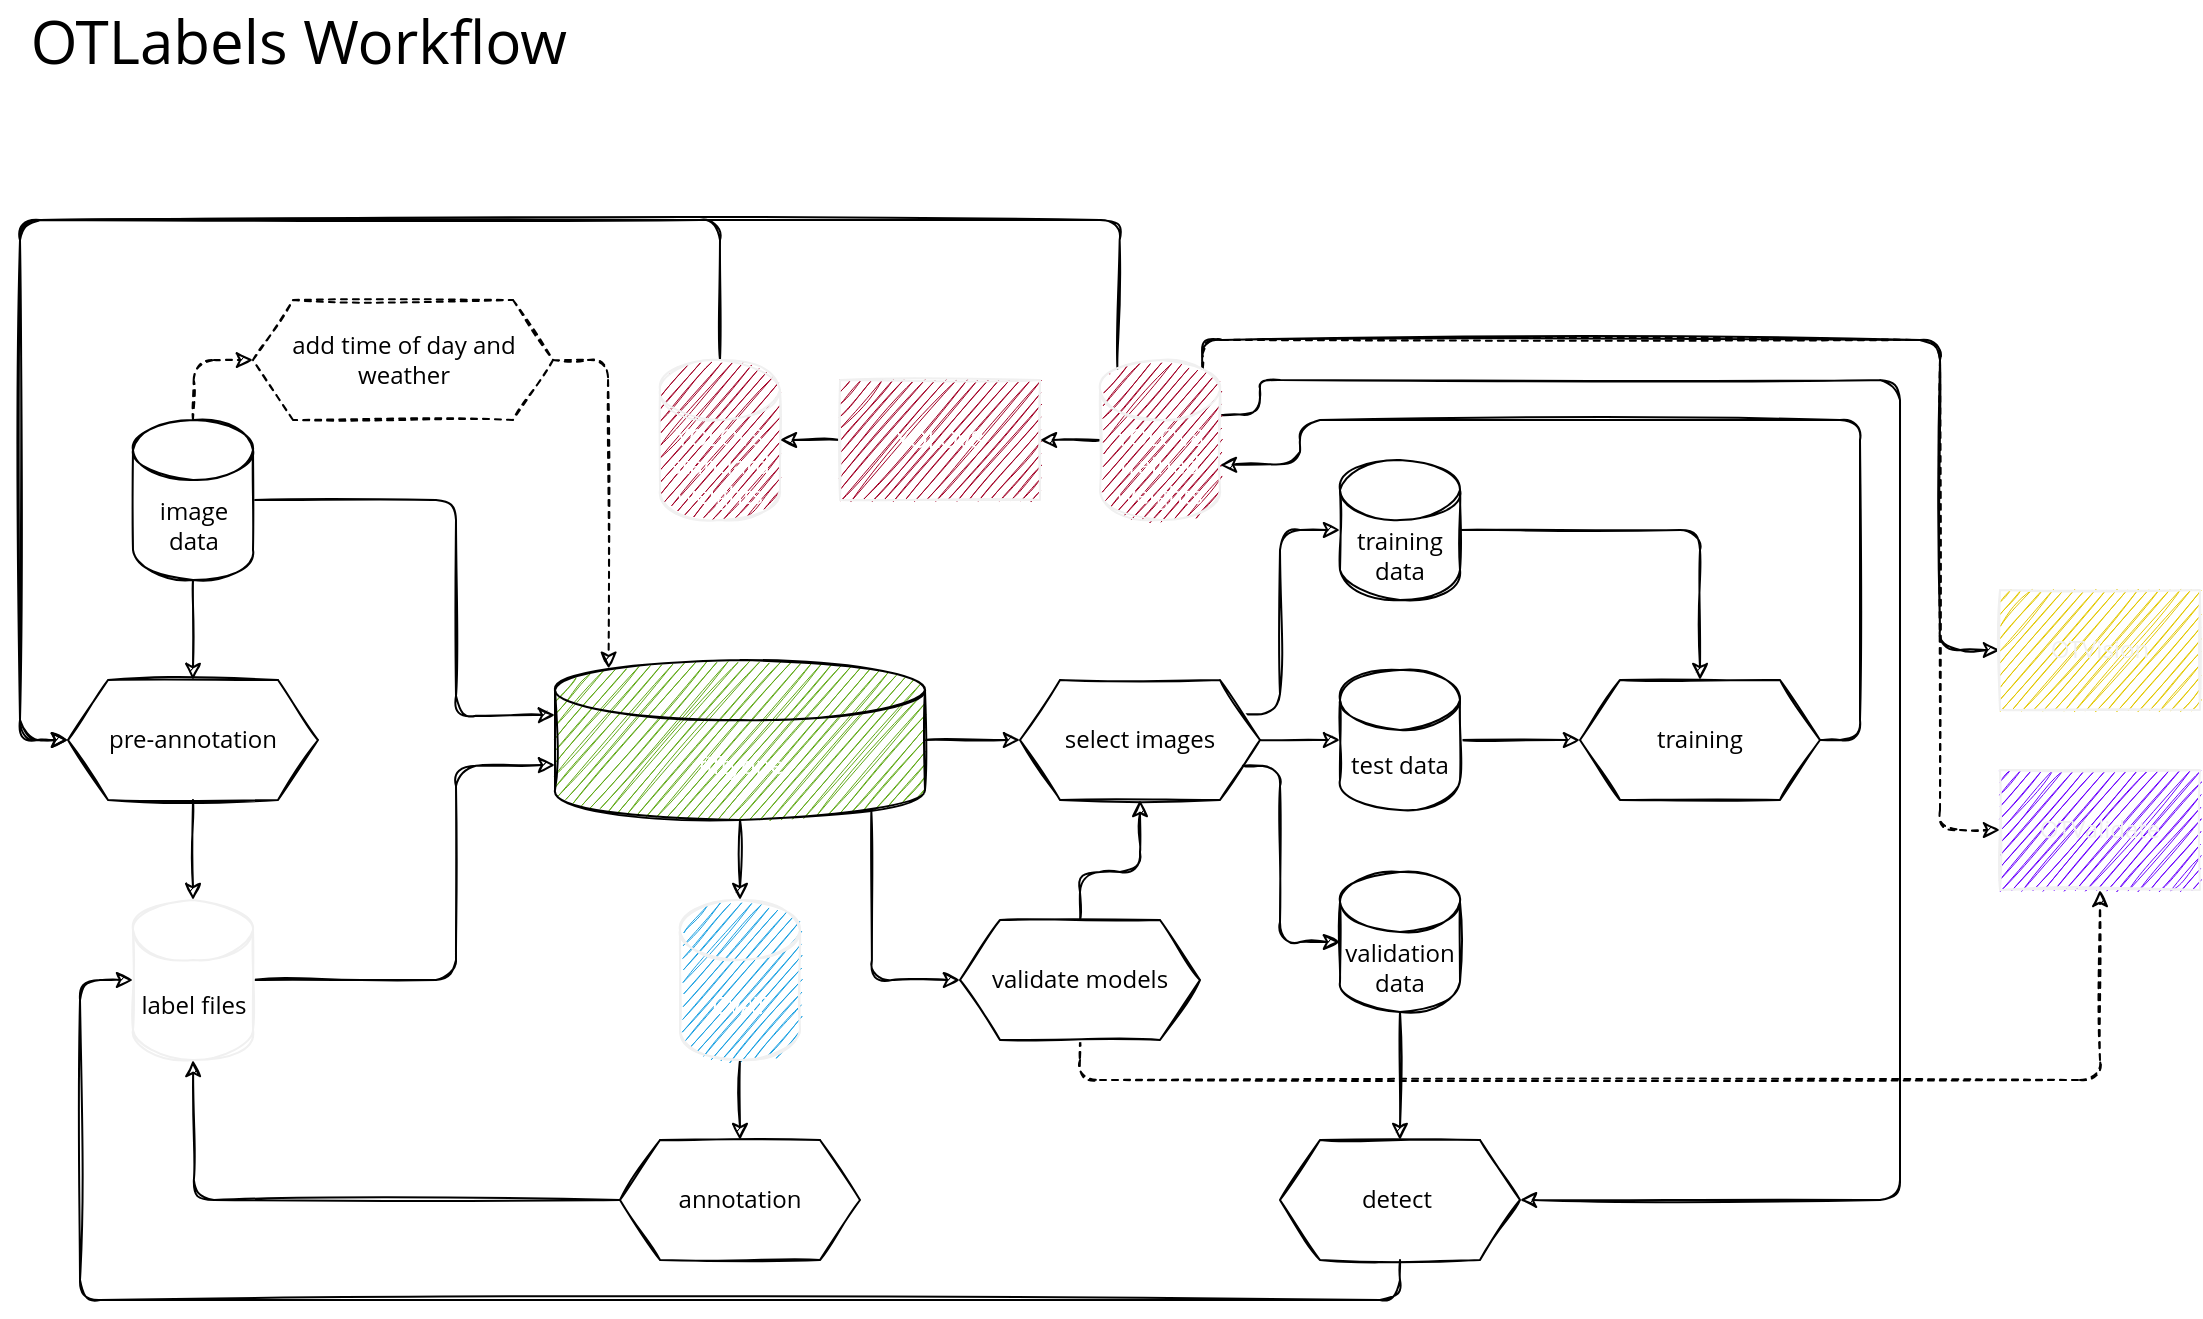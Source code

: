 <mxfile>
    <diagram id="Oa50-CBtwlzPaPEysfNg" name="OTLabels">
        <mxGraphModel dx="1664" dy="821" grid="1" gridSize="10" guides="1" tooltips="1" connect="1" arrows="1" fold="1" page="1" pageScale="1" pageWidth="1169" pageHeight="827" math="0" shadow="0">
            <root>
                <mxCell id="0"/>
                <mxCell id="1" parent="0"/>
                <mxCell id="47" style="edgeStyle=none;sketch=1;html=1;exitX=1;exitY=0.5;exitDx=0;exitDy=0;exitPerimeter=0;entryX=0;entryY=0;entryDx=0;entryDy=27.5;entryPerimeter=0;fontFamily=open sans;fontSource=https%3A%2F%2Ffonts.googleapis.com%2Fcss%3Ffamily%3Dopen%2Bsans;" edge="1" parent="1" source="21" target="31">
                    <mxGeometry relative="1" as="geometry">
                        <Array as="points">
                            <mxPoint x="258" y="300"/>
                            <mxPoint x="258" y="408"/>
                        </Array>
                    </mxGeometry>
                </mxCell>
                <mxCell id="54" style="edgeStyle=none;sketch=1;html=1;exitX=0.5;exitY=1;exitDx=0;exitDy=0;exitPerimeter=0;entryX=0.5;entryY=0;entryDx=0;entryDy=0;fontFamily=open sans;fontSource=https%3A%2F%2Ffonts.googleapis.com%2Fcss%3Ffamily%3Dopen%2Bsans;fontSize=22;" edge="1" parent="1" source="21" target="43">
                    <mxGeometry relative="1" as="geometry"/>
                </mxCell>
                <mxCell id="108" style="edgeStyle=none;sketch=1;html=1;exitX=0.5;exitY=0;exitDx=0;exitDy=0;exitPerimeter=0;entryX=0;entryY=0.5;entryDx=0;entryDy=0;dashed=1;fontFamily=open sans;fontSource=https%3A%2F%2Ffonts.googleapis.com%2Fcss%3Ffamily%3Dopen%2Bsans;fontSize=12;fontColor=#F0F0F0;startArrow=none;startFill=0;" edge="1" parent="1" source="21" target="29">
                    <mxGeometry relative="1" as="geometry">
                        <Array as="points">
                            <mxPoint x="127" y="230"/>
                        </Array>
                    </mxGeometry>
                </mxCell>
                <mxCell id="21" value="image data" style="shape=cylinder3;whiteSpace=wrap;html=1;boundedLbl=1;backgroundOutline=1;size=15;sketch=1;spacingLeft=2;spacingRight=2;fontFamily=open sans;fontSource=https%3A%2F%2Ffonts.googleapis.com%2Fcss%3Ffamily%3Dopen%2Bsans;" vertex="1" parent="1">
                    <mxGeometry x="96.5" y="260" width="60" height="80" as="geometry"/>
                </mxCell>
                <mxCell id="46" style="edgeStyle=none;sketch=1;html=1;exitX=0.5;exitY=1;exitDx=0;exitDy=0;fontFamily=open sans;fontSource=https%3A%2F%2Ffonts.googleapis.com%2Fcss%3Ffamily%3Dopen%2Bsans;" edge="1" parent="1" target="43">
                    <mxGeometry relative="1" as="geometry">
                        <mxPoint x="127.5" y="410" as="sourcePoint"/>
                    </mxGeometry>
                </mxCell>
                <mxCell id="48" style="edgeStyle=none;sketch=1;html=1;exitX=1;exitY=0.5;exitDx=0;exitDy=0;exitPerimeter=0;entryX=0;entryY=0;entryDx=0;entryDy=52.5;entryPerimeter=0;fontFamily=open sans;fontSource=https%3A%2F%2Ffonts.googleapis.com%2Fcss%3Ffamily%3Dopen%2Bsans;" edge="1" parent="1" source="27" target="31">
                    <mxGeometry relative="1" as="geometry">
                        <Array as="points">
                            <mxPoint x="258" y="540"/>
                            <mxPoint x="258" y="433"/>
                        </Array>
                    </mxGeometry>
                </mxCell>
                <mxCell id="27" value="label files" style="shape=cylinder3;whiteSpace=wrap;html=1;boundedLbl=1;backgroundOutline=1;size=15;sketch=1;fontFamily=open sans;fontSource=https%3A%2F%2Ffonts.googleapis.com%2Fcss%3Ffamily%3Dopen%2Bsans;strokeColor=#F0F0F0;" vertex="1" parent="1">
                    <mxGeometry x="96.5" y="500" width="60" height="80" as="geometry"/>
                </mxCell>
                <mxCell id="109" style="edgeStyle=none;sketch=1;html=1;exitX=1;exitY=0.5;exitDx=0;exitDy=0;entryX=0.145;entryY=0;entryDx=0;entryDy=4.35;entryPerimeter=0;dashed=1;fontFamily=open sans;fontSource=https%3A%2F%2Ffonts.googleapis.com%2Fcss%3Ffamily%3Dopen%2Bsans;fontSize=12;fontColor=#F0F0F0;startArrow=none;startFill=0;" edge="1" parent="1" source="29" target="31">
                    <mxGeometry relative="1" as="geometry">
                        <Array as="points">
                            <mxPoint x="334" y="230"/>
                        </Array>
                    </mxGeometry>
                </mxCell>
                <mxCell id="29" value="&lt;span&gt;add time of day and weather&lt;br&gt;&lt;/span&gt;" style="shape=hexagon;perimeter=hexagonPerimeter2;whiteSpace=wrap;html=1;fixedSize=1;sketch=1;dashed=1;spacingLeft=3;spacingRight=3;spacing=3;fontFamily=open sans;fontSource=https%3A%2F%2Ffonts.googleapis.com%2Fcss%3Ffamily%3Dopen%2Bsans;" vertex="1" parent="1">
                    <mxGeometry x="156.5" y="200" width="150" height="60" as="geometry"/>
                </mxCell>
                <mxCell id="52" style="edgeStyle=none;sketch=1;html=1;exitX=0.5;exitY=1;exitDx=0;exitDy=0;exitPerimeter=0;entryX=0.5;entryY=0;entryDx=0;entryDy=0;entryPerimeter=0;fontFamily=open sans;fontSource=https%3A%2F%2Ffonts.googleapis.com%2Fcss%3Ffamily%3Dopen%2Bsans;" edge="1" parent="1" source="31" target="36">
                    <mxGeometry relative="1" as="geometry"/>
                </mxCell>
                <mxCell id="73" style="edgeStyle=none;sketch=1;html=1;exitX=1;exitY=0.5;exitDx=0;exitDy=0;exitPerimeter=0;entryX=0;entryY=0.5;entryDx=0;entryDy=0;fontFamily=open sans;fontSource=https%3A%2F%2Ffonts.googleapis.com%2Fcss%3Ffamily%3Dopen%2Bsans;fontSize=12;" edge="1" parent="1" source="31" target="72">
                    <mxGeometry relative="1" as="geometry"/>
                </mxCell>
                <mxCell id="98" style="edgeStyle=none;sketch=1;html=1;exitX=0.855;exitY=1;exitDx=0;exitDy=-4.35;exitPerimeter=0;entryX=0;entryY=0.5;entryDx=0;entryDy=0;fontFamily=open sans;fontSource=https%3A%2F%2Ffonts.googleapis.com%2Fcss%3Ffamily%3Dopen%2Bsans;fontSize=12;startArrow=none;startFill=0;" edge="1" parent="1" source="31" target="97">
                    <mxGeometry relative="1" as="geometry">
                        <Array as="points">
                            <mxPoint x="466" y="540"/>
                        </Array>
                    </mxGeometry>
                </mxCell>
                <mxCell id="31" value="fiftyone" style="shape=cylinder3;whiteSpace=wrap;html=1;boundedLbl=1;backgroundOutline=1;size=15;sketch=1;fontFamily=open sans;fontSource=https%3A%2F%2Ffonts.googleapis.com%2Fcss%3Ffamily%3Dopen%2Bsans;fillColor=#60a917;fontColor=#ffffff;strokeColor=default;" vertex="1" parent="1">
                    <mxGeometry x="307.5" y="380" width="185" height="80" as="geometry"/>
                </mxCell>
                <mxCell id="50" style="edgeStyle=none;sketch=1;html=1;exitX=0.5;exitY=1;exitDx=0;exitDy=0;exitPerimeter=0;entryX=0.5;entryY=0;entryDx=0;entryDy=0;fontFamily=open sans;fontSource=https%3A%2F%2Ffonts.googleapis.com%2Fcss%3Ffamily%3Dopen%2Bsans;" edge="1" parent="1" source="36" target="39">
                    <mxGeometry relative="1" as="geometry"/>
                </mxCell>
                <mxCell id="36" value="CVAT" style="shape=cylinder3;whiteSpace=wrap;html=1;boundedLbl=1;backgroundOutline=1;size=15;sketch=1;fontFamily=open sans;fontSource=https%3A%2F%2Ffonts.googleapis.com%2Fcss%3Ffamily%3Dopen%2Bsans;fillColor=#1ba1e2;fontColor=#ffffff;strokeColor=#F0F0F0;" vertex="1" parent="1">
                    <mxGeometry x="370" y="500" width="60" height="80" as="geometry"/>
                </mxCell>
                <mxCell id="51" style="edgeStyle=none;sketch=1;html=1;exitX=0;exitY=0.5;exitDx=0;exitDy=0;entryX=0.5;entryY=1;entryDx=0;entryDy=0;entryPerimeter=0;fontFamily=open sans;fontSource=https%3A%2F%2Ffonts.googleapis.com%2Fcss%3Ffamily%3Dopen%2Bsans;" edge="1" parent="1" source="39" target="27">
                    <mxGeometry relative="1" as="geometry">
                        <Array as="points">
                            <mxPoint x="127" y="650"/>
                        </Array>
                    </mxGeometry>
                </mxCell>
                <mxCell id="39" value="&lt;span&gt;annotation&lt;br&gt;&lt;/span&gt;" style="shape=hexagon;perimeter=hexagonPerimeter2;whiteSpace=wrap;html=1;fixedSize=1;sketch=1;fontFamily=open sans;fontSource=https%3A%2F%2Ffonts.googleapis.com%2Fcss%3Ffamily%3Dopen%2Bsans;" vertex="1" parent="1">
                    <mxGeometry x="340" y="620" width="120" height="60" as="geometry"/>
                </mxCell>
                <mxCell id="45" style="edgeStyle=none;sketch=1;html=1;exitX=0.5;exitY=1;exitDx=0;exitDy=0;fontFamily=open sans;fontSource=https%3A%2F%2Ffonts.googleapis.com%2Fcss%3Ffamily%3Dopen%2Bsans;entryX=0.5;entryY=0;entryDx=0;entryDy=0;entryPerimeter=0;" edge="1" parent="1" source="43" target="27">
                    <mxGeometry relative="1" as="geometry">
                        <mxPoint x="127.5" y="560" as="targetPoint"/>
                    </mxGeometry>
                </mxCell>
                <mxCell id="43" value="&lt;span&gt;pre-annotation&lt;br&gt;&lt;/span&gt;" style="shape=hexagon;perimeter=hexagonPerimeter2;whiteSpace=wrap;html=1;fixedSize=1;sketch=1;fontFamily=open sans;fontSource=https%3A%2F%2Ffonts.googleapis.com%2Fcss%3Ffamily%3Dopen%2Bsans;" vertex="1" parent="1">
                    <mxGeometry x="64" y="390" width="125" height="60" as="geometry"/>
                </mxCell>
                <mxCell id="53" value="&amp;nbsp;OTLabels Workflow" style="text;html=1;align=center;verticalAlign=middle;resizable=0;points=[];autosize=1;strokeColor=none;fillColor=none;fontSize=30;fontFamily=open sans;fontSource=https%3A%2F%2Ffonts.googleapis.com%2Fcss%3Ffamily%3Dopen%2Bsans;" vertex="1" parent="1">
                    <mxGeometry x="30" y="50" width="290" height="40" as="geometry"/>
                </mxCell>
                <mxCell id="58" style="edgeStyle=none;sketch=1;html=1;exitX=0.5;exitY=0;exitDx=0;exitDy=0;exitPerimeter=0;entryX=0;entryY=0.5;entryDx=0;entryDy=0;fontFamily=open sans;fontSource=https%3A%2F%2Ffonts.googleapis.com%2Fcss%3Ffamily%3Dopen%2Bsans;fontSize=12;" edge="1" parent="1" source="57" target="43">
                    <mxGeometry relative="1" as="geometry">
                        <Array as="points">
                            <mxPoint x="390" y="160"/>
                            <mxPoint x="40" y="160"/>
                            <mxPoint x="40" y="420"/>
                        </Array>
                    </mxGeometry>
                </mxCell>
                <mxCell id="57" value="YOLOv8&lt;br&gt;standard weights" style="shape=cylinder3;whiteSpace=wrap;html=1;boundedLbl=1;backgroundOutline=1;size=15;sketch=1;fontFamily=open sans;fontSource=https%3A%2F%2Ffonts.googleapis.com%2Fcss%3Ffamily%3Dopen%2Bsans;fontSize=12;strokeColor=#F0F0F0;fillColor=#a20025;fontColor=#ffffff;" vertex="1" parent="1">
                    <mxGeometry x="360" y="230" width="60" height="80" as="geometry"/>
                </mxCell>
                <mxCell id="91" style="edgeStyle=none;sketch=1;html=1;exitX=1;exitY=0.5;exitDx=0;exitDy=0;entryX=1;entryY=0;entryDx=0;entryDy=52.5;entryPerimeter=0;fontFamily=open sans;fontSource=https%3A%2F%2Ffonts.googleapis.com%2Fcss%3Ffamily%3Dopen%2Bsans;fontSize=12;startArrow=none;startFill=0;" edge="1" parent="1" source="59" target="63">
                    <mxGeometry relative="1" as="geometry">
                        <Array as="points">
                            <mxPoint x="960" y="420"/>
                            <mxPoint x="960" y="260"/>
                            <mxPoint x="680" y="260"/>
                            <mxPoint x="680" y="282"/>
                        </Array>
                    </mxGeometry>
                </mxCell>
                <mxCell id="59" value="&lt;span&gt;training&lt;br&gt;&lt;/span&gt;" style="shape=hexagon;perimeter=hexagonPerimeter2;whiteSpace=wrap;html=1;fixedSize=1;sketch=1;fontFamily=open sans;fontSource=https%3A%2F%2Ffonts.googleapis.com%2Fcss%3Ffamily%3Dopen%2Bsans;" vertex="1" parent="1">
                    <mxGeometry x="820" y="390" width="120" height="60" as="geometry"/>
                </mxCell>
                <mxCell id="89" style="sketch=1;html=1;fontFamily=open sans;fontSource=https%3A%2F%2Ffonts.googleapis.com%2Fcss%3Ffamily%3Dopen%2Bsans;fontSize=12;startArrow=none;startFill=0;entryX=0;entryY=0.5;entryDx=0;entryDy=0;exitX=0.145;exitY=0;exitDx=0;exitDy=4.35;exitPerimeter=0;" edge="1" parent="1" source="63" target="43">
                    <mxGeometry relative="1" as="geometry">
                        <mxPoint x="340" y="240" as="targetPoint"/>
                        <mxPoint x="610" y="180" as="sourcePoint"/>
                        <Array as="points">
                            <mxPoint x="590" y="160"/>
                            <mxPoint x="40" y="160"/>
                            <mxPoint x="40" y="420"/>
                        </Array>
                    </mxGeometry>
                </mxCell>
                <mxCell id="90" style="edgeStyle=none;sketch=1;html=1;exitX=0;exitY=0.5;exitDx=0;exitDy=0;exitPerimeter=0;entryX=1;entryY=0.5;entryDx=0;entryDy=0;fontFamily=open sans;fontSource=https%3A%2F%2Ffonts.googleapis.com%2Fcss%3Ffamily%3Dopen%2Bsans;fontSize=12;startArrow=none;startFill=0;" edge="1" parent="1" source="63" target="66">
                    <mxGeometry relative="1" as="geometry"/>
                </mxCell>
                <mxCell id="95" style="edgeStyle=none;sketch=1;html=1;exitX=1;exitY=0;exitDx=0;exitDy=27.5;exitPerimeter=0;entryX=1;entryY=0.5;entryDx=0;entryDy=0;fontFamily=open sans;fontSource=https%3A%2F%2Ffonts.googleapis.com%2Fcss%3Ffamily%3Dopen%2Bsans;fontSize=12;startArrow=none;startFill=0;" edge="1" parent="1" source="63" target="68">
                    <mxGeometry relative="1" as="geometry">
                        <Array as="points">
                            <mxPoint x="660" y="257"/>
                            <mxPoint x="660" y="240"/>
                            <mxPoint x="980" y="240"/>
                            <mxPoint x="980" y="650"/>
                        </Array>
                    </mxGeometry>
                </mxCell>
                <mxCell id="102" style="edgeStyle=none;sketch=1;html=1;exitX=0.855;exitY=0;exitDx=0;exitDy=4.35;exitPerimeter=0;entryX=0;entryY=0.5;entryDx=0;entryDy=0;fontFamily=open sans;fontSource=https%3A%2F%2Ffonts.googleapis.com%2Fcss%3Ffamily%3Dopen%2Bsans;fontSize=12;fontColor=#F0F0F0;startArrow=none;startFill=0;" edge="1" parent="1" source="63" target="100">
                    <mxGeometry relative="1" as="geometry">
                        <Array as="points">
                            <mxPoint x="631" y="220"/>
                            <mxPoint x="1000" y="220"/>
                            <mxPoint x="1000" y="375"/>
                        </Array>
                    </mxGeometry>
                </mxCell>
                <mxCell id="103" style="edgeStyle=none;sketch=1;html=1;exitX=0.855;exitY=0;exitDx=0;exitDy=4.35;exitPerimeter=0;entryX=0;entryY=0.5;entryDx=0;entryDy=0;fontFamily=open sans;fontSource=https%3A%2F%2Ffonts.googleapis.com%2Fcss%3Ffamily%3Dopen%2Bsans;fontSize=12;fontColor=#F0F0F0;startArrow=none;startFill=0;dashed=1;" edge="1" parent="1" source="63" target="101">
                    <mxGeometry relative="1" as="geometry">
                        <Array as="points">
                            <mxPoint x="631" y="220"/>
                            <mxPoint x="1000" y="220"/>
                            <mxPoint x="1000" y="465"/>
                        </Array>
                    </mxGeometry>
                </mxCell>
                <mxCell id="63" value="YOLOv8&lt;br&gt;trained weights" style="shape=cylinder3;whiteSpace=wrap;html=1;boundedLbl=1;backgroundOutline=1;size=15;sketch=1;fontFamily=open sans;fontSource=https%3A%2F%2Ffonts.googleapis.com%2Fcss%3Ffamily%3Dopen%2Bsans;fontSize=12;strokeColor=#F0F0F0;fillColor=#a20025;fontColor=#ffffff;" vertex="1" parent="1">
                    <mxGeometry x="580" y="230" width="60" height="80" as="geometry"/>
                </mxCell>
                <mxCell id="67" value="" style="edgeStyle=none;sketch=1;html=1;fontFamily=open sans;fontSource=https%3A%2F%2Ffonts.googleapis.com%2Fcss%3Ffamily%3Dopen%2Bsans;fontSize=12;" edge="1" parent="1" source="66" target="57">
                    <mxGeometry relative="1" as="geometry"/>
                </mxCell>
                <mxCell id="66" value="YOLOv8" style="rounded=0;whiteSpace=wrap;html=1;sketch=1;fontFamily=open sans;fontSource=https%3A%2F%2Ffonts.googleapis.com%2Fcss%3Ffamily%3Dopen%2Bsans;fontSize=12;strokeColor=#F0F0F0;fillColor=#a20025;fontColor=#ffffff;" vertex="1" parent="1">
                    <mxGeometry x="450" y="240" width="100" height="60" as="geometry"/>
                </mxCell>
                <mxCell id="85" style="edgeStyle=none;sketch=1;html=1;exitX=0.5;exitY=1;exitDx=0;exitDy=0;entryX=0;entryY=0.5;entryDx=0;entryDy=0;entryPerimeter=0;fontFamily=open sans;fontSource=https%3A%2F%2Ffonts.googleapis.com%2Fcss%3Ffamily%3Dopen%2Bsans;fontSize=12;" edge="1" parent="1" source="68" target="27">
                    <mxGeometry relative="1" as="geometry">
                        <Array as="points">
                            <mxPoint x="730" y="700"/>
                            <mxPoint x="70" y="700"/>
                            <mxPoint x="70" y="540"/>
                        </Array>
                    </mxGeometry>
                </mxCell>
                <mxCell id="68" value="&lt;span&gt;detect&amp;nbsp;&lt;br&gt;&lt;/span&gt;" style="shape=hexagon;perimeter=hexagonPerimeter2;whiteSpace=wrap;html=1;fixedSize=1;sketch=1;fontFamily=open sans;fontSource=https%3A%2F%2Ffonts.googleapis.com%2Fcss%3Ffamily%3Dopen%2Bsans;" vertex="1" parent="1">
                    <mxGeometry x="670" y="620" width="120" height="60" as="geometry"/>
                </mxCell>
                <mxCell id="79" style="edgeStyle=none;sketch=1;html=1;exitX=1;exitY=0.5;exitDx=0;exitDy=0;entryX=0;entryY=0.5;entryDx=0;entryDy=0;entryPerimeter=0;fontFamily=open sans;fontSource=https%3A%2F%2Ffonts.googleapis.com%2Fcss%3Ffamily%3Dopen%2Bsans;fontSize=12;" edge="1" parent="1" source="72" target="75">
                    <mxGeometry relative="1" as="geometry"/>
                </mxCell>
                <mxCell id="80" style="edgeStyle=none;sketch=1;html=1;exitX=1;exitY=0.75;exitDx=0;exitDy=0;entryX=0;entryY=0.5;entryDx=0;entryDy=0;entryPerimeter=0;fontFamily=open sans;fontSource=https%3A%2F%2Ffonts.googleapis.com%2Fcss%3Ffamily%3Dopen%2Bsans;fontSize=12;" edge="1" parent="1" source="72" target="76">
                    <mxGeometry relative="1" as="geometry">
                        <Array as="points">
                            <mxPoint x="670" y="433"/>
                            <mxPoint x="670" y="521"/>
                        </Array>
                    </mxGeometry>
                </mxCell>
                <mxCell id="81" style="edgeStyle=none;sketch=1;html=1;exitX=1;exitY=0.25;exitDx=0;exitDy=0;entryX=0;entryY=0.5;entryDx=0;entryDy=0;entryPerimeter=0;fontFamily=open sans;fontSource=https%3A%2F%2Ffonts.googleapis.com%2Fcss%3Ffamily%3Dopen%2Bsans;fontSize=12;" edge="1" parent="1" source="72" target="74">
                    <mxGeometry relative="1" as="geometry">
                        <Array as="points">
                            <mxPoint x="670" y="407"/>
                            <mxPoint x="670" y="315"/>
                        </Array>
                    </mxGeometry>
                </mxCell>
                <mxCell id="72" value="&lt;span&gt;select images&lt;br&gt;&lt;/span&gt;" style="shape=hexagon;perimeter=hexagonPerimeter2;whiteSpace=wrap;html=1;fixedSize=1;sketch=1;fontFamily=open sans;fontSource=https%3A%2F%2Ffonts.googleapis.com%2Fcss%3Ffamily%3Dopen%2Bsans;" vertex="1" parent="1">
                    <mxGeometry x="540" y="390" width="120" height="60" as="geometry"/>
                </mxCell>
                <mxCell id="77" style="edgeStyle=none;sketch=1;html=1;exitX=1;exitY=0.5;exitDx=0;exitDy=0;exitPerimeter=0;entryX=0.5;entryY=0;entryDx=0;entryDy=0;fontFamily=open sans;fontSource=https%3A%2F%2Ffonts.googleapis.com%2Fcss%3Ffamily%3Dopen%2Bsans;fontSize=12;" edge="1" parent="1" source="74" target="59">
                    <mxGeometry relative="1" as="geometry">
                        <Array as="points">
                            <mxPoint x="880" y="315"/>
                        </Array>
                    </mxGeometry>
                </mxCell>
                <mxCell id="74" value="training data" style="shape=cylinder3;whiteSpace=wrap;html=1;boundedLbl=1;backgroundOutline=1;size=15;sketch=1;spacingLeft=2;spacingRight=2;fontFamily=open sans;fontSource=https%3A%2F%2Ffonts.googleapis.com%2Fcss%3Ffamily%3Dopen%2Bsans;" vertex="1" parent="1">
                    <mxGeometry x="700" y="280" width="60" height="70" as="geometry"/>
                </mxCell>
                <mxCell id="78" style="edgeStyle=none;sketch=1;html=1;exitX=1;exitY=0.5;exitDx=0;exitDy=0;exitPerimeter=0;entryX=0;entryY=0.5;entryDx=0;entryDy=0;fontFamily=open sans;fontSource=https%3A%2F%2Ffonts.googleapis.com%2Fcss%3Ffamily%3Dopen%2Bsans;fontSize=12;" edge="1" parent="1" source="75" target="59">
                    <mxGeometry relative="1" as="geometry"/>
                </mxCell>
                <mxCell id="75" value="test data" style="shape=cylinder3;whiteSpace=wrap;html=1;boundedLbl=1;backgroundOutline=1;size=15;sketch=1;spacingLeft=2;spacingRight=2;fontFamily=open sans;fontSource=https%3A%2F%2Ffonts.googleapis.com%2Fcss%3Ffamily%3Dopen%2Bsans;" vertex="1" parent="1">
                    <mxGeometry x="700" y="385" width="60" height="70" as="geometry"/>
                </mxCell>
                <mxCell id="84" style="edgeStyle=none;sketch=1;html=1;exitX=0.5;exitY=1;exitDx=0;exitDy=0;exitPerimeter=0;entryX=0.5;entryY=0;entryDx=0;entryDy=0;fontFamily=open sans;fontSource=https%3A%2F%2Ffonts.googleapis.com%2Fcss%3Ffamily%3Dopen%2Bsans;fontSize=12;" edge="1" parent="1" source="76" target="68">
                    <mxGeometry relative="1" as="geometry"/>
                </mxCell>
                <mxCell id="76" value="validation data" style="shape=cylinder3;whiteSpace=wrap;html=1;boundedLbl=1;backgroundOutline=1;size=15;sketch=1;spacingLeft=2;spacingRight=2;fontFamily=open sans;fontSource=https%3A%2F%2Ffonts.googleapis.com%2Fcss%3Ffamily%3Dopen%2Bsans;" vertex="1" parent="1">
                    <mxGeometry x="700" y="486" width="60" height="70" as="geometry"/>
                </mxCell>
                <mxCell id="107" style="edgeStyle=none;sketch=1;html=1;exitX=0.5;exitY=1;exitDx=0;exitDy=0;entryX=0.5;entryY=1;entryDx=0;entryDy=0;fontFamily=open sans;fontSource=https%3A%2F%2Ffonts.googleapis.com%2Fcss%3Ffamily%3Dopen%2Bsans;fontSize=12;fontColor=#F0F0F0;startArrow=none;startFill=0;dashed=1;" edge="1" parent="1" source="97" target="101">
                    <mxGeometry relative="1" as="geometry">
                        <Array as="points">
                            <mxPoint x="570" y="590"/>
                            <mxPoint x="1080" y="590"/>
                        </Array>
                    </mxGeometry>
                </mxCell>
                <mxCell id="110" style="edgeStyle=none;sketch=1;html=1;exitX=0.5;exitY=0;exitDx=0;exitDy=0;entryX=0.5;entryY=1;entryDx=0;entryDy=0;fontFamily=open sans;fontSource=https%3A%2F%2Ffonts.googleapis.com%2Fcss%3Ffamily%3Dopen%2Bsans;fontSize=12;fontColor=#F0F0F0;startArrow=none;startFill=0;" edge="1" parent="1" source="97" target="72">
                    <mxGeometry relative="1" as="geometry">
                        <Array as="points">
                            <mxPoint x="570" y="486"/>
                            <mxPoint x="600" y="486"/>
                        </Array>
                    </mxGeometry>
                </mxCell>
                <mxCell id="97" value="&lt;span&gt;validate models&lt;br&gt;&lt;/span&gt;" style="shape=hexagon;perimeter=hexagonPerimeter2;whiteSpace=wrap;html=1;fixedSize=1;sketch=1;fontFamily=open sans;fontSource=https%3A%2F%2Ffonts.googleapis.com%2Fcss%3Ffamily%3Dopen%2Bsans;" vertex="1" parent="1">
                    <mxGeometry x="510" y="510" width="120" height="60" as="geometry"/>
                </mxCell>
                <mxCell id="100" value="&lt;font color=&quot;#f0f0f0&quot;&gt;OTVision&lt;/font&gt;" style="rounded=0;whiteSpace=wrap;html=1;sketch=1;fontFamily=open sans;fontSource=https%3A%2F%2Ffonts.googleapis.com%2Fcss%3Ffamily%3Dopen%2Bsans;fontSize=12;strokeColor=#F0F0F0;fillColor=#e3c800;fontColor=#000000;" vertex="1" parent="1">
                    <mxGeometry x="1030" y="345" width="100" height="60" as="geometry"/>
                </mxCell>
                <mxCell id="101" value="&lt;font color=&quot;#f0f0f0&quot;&gt;OTValidate&lt;/font&gt;" style="rounded=0;whiteSpace=wrap;html=1;sketch=1;fontFamily=open sans;fontSource=https%3A%2F%2Ffonts.googleapis.com%2Fcss%3Ffamily%3Dopen%2Bsans;fontSize=12;strokeColor=#F0F0F0;fillColor=#6a00ff;fontColor=#ffffff;" vertex="1" parent="1">
                    <mxGeometry x="1030" y="435" width="100" height="60" as="geometry"/>
                </mxCell>
            </root>
        </mxGraphModel>
    </diagram>
</mxfile>